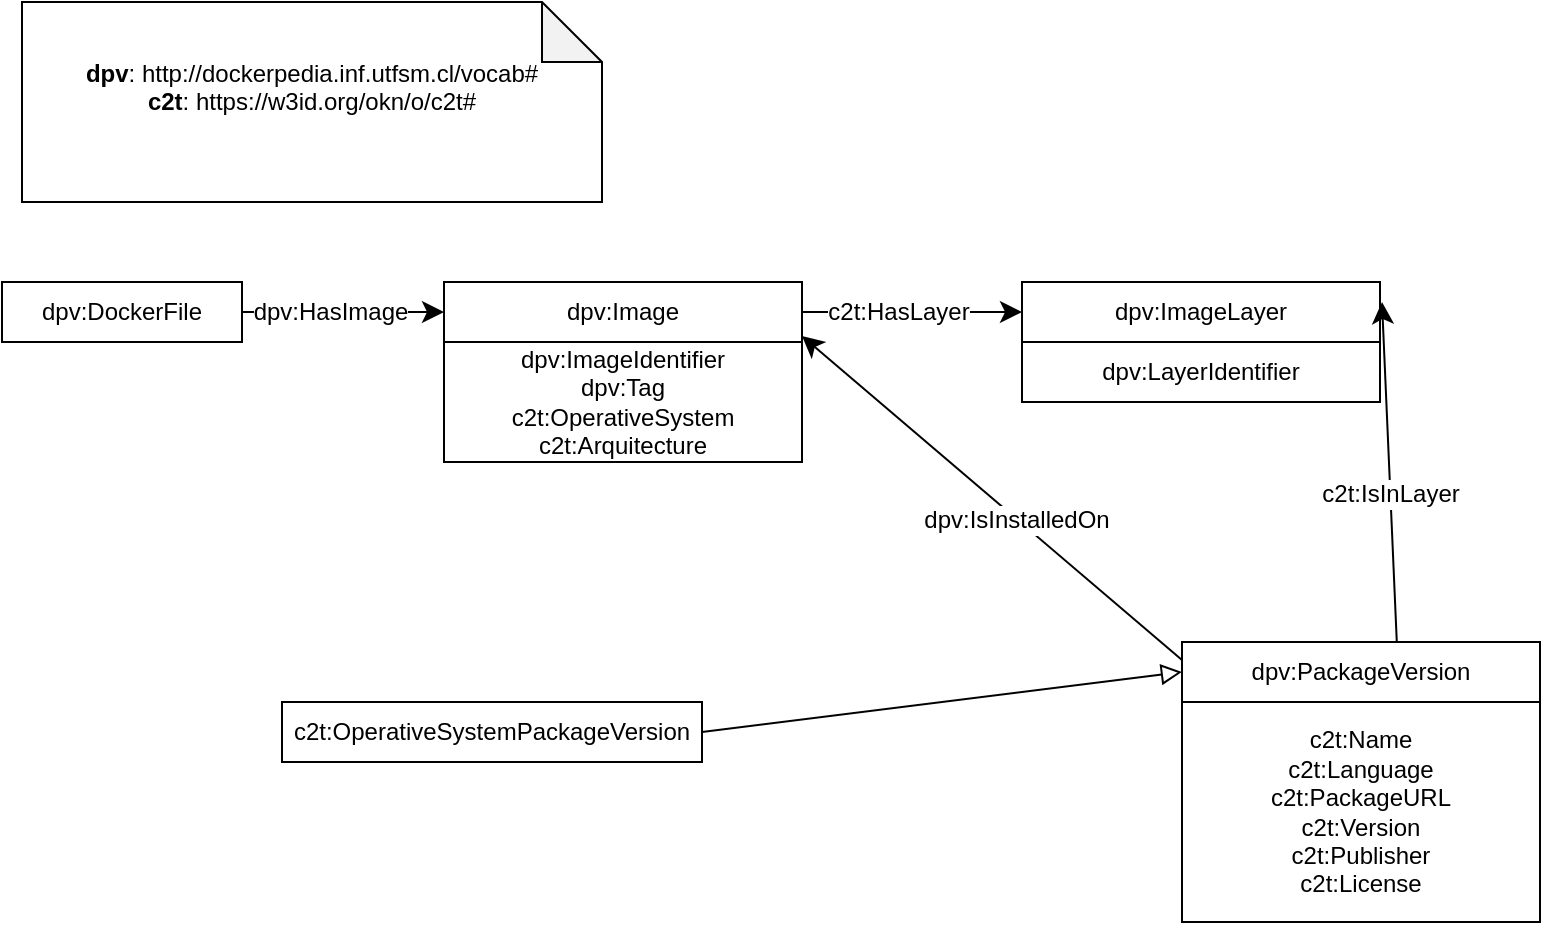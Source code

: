 <mxfile version="20.0.4" type="google"><diagram id="mflm_2lkKmyL6YEAWCGN" name="Page-1"><mxGraphModel dx="1186" dy="646" grid="1" gridSize="10" guides="1" tooltips="1" connect="1" arrows="1" fold="1" page="1" pageScale="1" pageWidth="827" pageHeight="1169" math="0" shadow="0"><root><mxCell id="0"/><mxCell id="1" parent="0"/><mxCell id="ynnAbfy0IaoED8WUiVwr-1" value="dpv:DockerFile" style="rounded=0;whiteSpace=wrap;html=1;snapToPoint=1;points=[[0.1,0],[0.2,0],[0.3,0],[0.4,0],[0.5,0],[0.6,0],[0.7,0],[0.8,0],[0.9,0],[0,0.1],[0,0.3],[0,0.5],[0,0.7],[0,0.9],[0.1,1],[0.2,1],[0.3,1],[0.4,1],[0.5,1],[0.6,1],[0.7,1],[0.8,1],[0.9,1],[1,0.1],[1,0.3],[1,0.5],[1,0.7],[1,0.9]];" parent="1" vertex="1"><mxGeometry x="30" y="180.0" width="120" height="30" as="geometry"/></mxCell><mxCell id="i-JLU4GLdLrdHiigFXeH-3" value="&lt;div&gt;&lt;b&gt;dpv&lt;/b&gt;: http://dockerpedia.inf.utfsm.cl/vocab#&lt;/div&gt;&lt;div&gt;&lt;div&gt;&lt;b&gt;c2t&lt;/b&gt;: https://w3id.org/okn/o/c2t#&lt;/div&gt;&lt;/div&gt;&lt;div&gt;&lt;br&gt;&lt;/div&gt;" style="shape=note;whiteSpace=wrap;html=1;backgroundOutline=1;darkOpacity=0.05;" parent="1" vertex="1"><mxGeometry x="40" y="40" width="290" height="100" as="geometry"/></mxCell><mxCell id="i-JLU4GLdLrdHiigFXeH-5" value="c2t:OperativeSystemPackageVersion" style="rounded=0;whiteSpace=wrap;html=1;snapToPoint=1;points=[[0.1,0],[0.2,0],[0.3,0],[0.4,0],[0.5,0],[0.6,0],[0.7,0],[0.8,0],[0.9,0],[0,0.1],[0,0.3],[0,0.5],[0,0.7],[0,0.9],[0.1,1],[0.2,1],[0.3,1],[0.4,1],[0.5,1],[0.6,1],[0.7,1],[0.8,1],[0.9,1],[1,0.1],[1,0.3],[1,0.5],[1,0.7],[1,0.9]];" parent="1" vertex="1"><mxGeometry x="170" y="390" width="210" height="30" as="geometry"/></mxCell><mxCell id="otelCPc3OrIaJbJQ1xuU-1" value="dpv:ImageIdentifier&lt;br&gt;dpv:Tag&lt;br&gt;c2t:OperativeSystem&lt;br&gt;c2t:Arquitecture" style="rounded=0;whiteSpace=wrap;html=1;snapToPoint=1;points=[[0.1,0],[0.2,0],[0.3,0],[0.4,0],[0.5,0],[0.6,0],[0.7,0],[0.8,0],[0.9,0],[0,0.1],[0,0.3],[0,0.5],[0,0.7],[0,0.9],[0.1,1],[0.2,1],[0.3,1],[0.4,1],[0.5,1],[0.6,1],[0.7,1],[0.8,1],[0.9,1],[1,0.1],[1,0.3],[1,0.5],[1,0.7],[1,0.9]];" parent="1" vertex="1"><mxGeometry x="251" y="210" width="179" height="60" as="geometry"/></mxCell><mxCell id="otelCPc3OrIaJbJQ1xuU-2" value="dpv:Image" style="rounded=0;whiteSpace=wrap;html=1;snapToPoint=1;points=[[0.1,0],[0.2,0],[0.3,0],[0.4,0],[0.5,0],[0.6,0],[0.7,0],[0.8,0],[0.9,0],[0,0.1],[0,0.3],[0,0.5],[0,0.7],[0,0.9],[0.1,1],[0.2,1],[0.3,1],[0.4,1],[0.5,1],[0.6,1],[0.7,1],[0.8,1],[0.9,1],[1,0.1],[1,0.3],[1,0.5],[1,0.7],[1,0.9]];" parent="1" vertex="1"><mxGeometry x="251" y="180.0" width="179" height="30" as="geometry"/></mxCell><mxCell id="otelCPc3OrIaJbJQ1xuU-3" value="dpv:LayerIdentifier" style="rounded=0;whiteSpace=wrap;html=1;snapToPoint=1;points=[[0.1,0],[0.2,0],[0.3,0],[0.4,0],[0.5,0],[0.6,0],[0.7,0],[0.8,0],[0.9,0],[0,0.1],[0,0.3],[0,0.5],[0,0.7],[0,0.9],[0.1,1],[0.2,1],[0.3,1],[0.4,1],[0.5,1],[0.6,1],[0.7,1],[0.8,1],[0.9,1],[1,0.1],[1,0.3],[1,0.5],[1,0.7],[1,0.9]];" parent="1" vertex="1"><mxGeometry x="540" y="210.0" width="179" height="30" as="geometry"/></mxCell><mxCell id="otelCPc3OrIaJbJQ1xuU-4" value="dpv:ImageLayer" style="rounded=0;whiteSpace=wrap;html=1;snapToPoint=1;points=[[0.1,0],[0.2,0],[0.3,0],[0.4,0],[0.5,0],[0.6,0],[0.7,0],[0.8,0],[0.9,0],[0,0.1],[0,0.3],[0,0.5],[0,0.7],[0,0.9],[0.1,1],[0.2,1],[0.3,1],[0.4,1],[0.5,1],[0.6,1],[0.7,1],[0.8,1],[0.9,1],[1,0.1],[1,0.3],[1,0.5],[1,0.7],[1,0.9]];" parent="1" vertex="1"><mxGeometry x="540" y="180.0" width="179" height="30" as="geometry"/></mxCell><mxCell id="otelCPc3OrIaJbJQ1xuU-6" value="c2t:Name&lt;br&gt;c2t:Language&lt;br&gt;c2t:PackageURL&lt;br&gt;c2t:Version&lt;br&gt;c2t:Publisher&lt;br&gt;c2t:License" style="rounded=0;whiteSpace=wrap;html=1;snapToPoint=1;points=[[0.1,0],[0.2,0],[0.3,0],[0.4,0],[0.5,0],[0.6,0],[0.7,0],[0.8,0],[0.9,0],[0,0.1],[0,0.3],[0,0.5],[0,0.7],[0,0.9],[0.1,1],[0.2,1],[0.3,1],[0.4,1],[0.5,1],[0.6,1],[0.7,1],[0.8,1],[0.9,1],[1,0.1],[1,0.3],[1,0.5],[1,0.7],[1,0.9]];" parent="1" vertex="1"><mxGeometry x="620" y="390" width="179" height="110" as="geometry"/></mxCell><mxCell id="otelCPc3OrIaJbJQ1xuU-7" value="dpv:PackageVersion" style="rounded=0;whiteSpace=wrap;html=1;snapToPoint=1;points=[[0.1,0],[0.2,0],[0.3,0],[0.4,0],[0.5,0],[0.6,0],[0.7,0],[0.8,0],[0.9,0],[0,0.1],[0,0.3],[0,0.5],[0,0.7],[0,0.9],[0.1,1],[0.2,1],[0.3,1],[0.4,1],[0.5,1],[0.6,1],[0.7,1],[0.8,1],[0.9,1],[1,0.1],[1,0.3],[1,0.5],[1,0.7],[1,0.9]];" parent="1" vertex="1"><mxGeometry x="620" y="360.0" width="179" height="30" as="geometry"/></mxCell><mxCell id="KQOHaqvcbEtSeWsuIo5N-1" value="" style="endArrow=classic;html=1;exitX=1;exitY=0.5;exitDx=0;exitDy=0;endSize=8;arcSize=0;rounded=0;entryX=0;entryY=0.5;entryDx=0;entryDy=0;" parent="1" source="ynnAbfy0IaoED8WUiVwr-1" target="otelCPc3OrIaJbJQ1xuU-2" edge="1"><mxGeometry width="50" height="50" relative="1" as="geometry"><mxPoint x="340" y="320" as="sourcePoint"/><mxPoint x="537" y="320" as="targetPoint"/></mxGeometry></mxCell><mxCell id="KQOHaqvcbEtSeWsuIo5N-2" value="dpv:HasImage" style="text;html=1;align=center;verticalAlign=middle;resizable=0;points=[];labelBackgroundColor=#ffffff;" parent="KQOHaqvcbEtSeWsuIo5N-1" connectable="0" vertex="1"><mxGeometry x="-0.127" relative="1" as="geometry"><mxPoint as="offset"/></mxGeometry></mxCell><mxCell id="KQOHaqvcbEtSeWsuIo5N-4" value="" style="endArrow=classic;html=1;endSize=8;arcSize=0;rounded=0;exitX=1;exitY=0.5;exitDx=0;exitDy=0;entryX=0;entryY=0.5;entryDx=0;entryDy=0;" parent="1" source="otelCPc3OrIaJbJQ1xuU-2" target="otelCPc3OrIaJbJQ1xuU-4" edge="1"><mxGeometry width="50" height="50" relative="1" as="geometry"><mxPoint x="470" y="140" as="sourcePoint"/><mxPoint x="480" y="140" as="targetPoint"/></mxGeometry></mxCell><mxCell id="KQOHaqvcbEtSeWsuIo5N-5" value="c2t:HasLayer" style="text;html=1;align=center;verticalAlign=middle;resizable=0;points=[];labelBackgroundColor=#ffffff;" parent="KQOHaqvcbEtSeWsuIo5N-4" connectable="0" vertex="1"><mxGeometry x="-0.127" relative="1" as="geometry"><mxPoint as="offset"/></mxGeometry></mxCell><mxCell id="KQOHaqvcbEtSeWsuIo5N-6" value="" style="endArrow=classic;html=1;exitX=0.6;exitY=0;exitDx=0;exitDy=0;endSize=8;arcSize=0;rounded=0;" parent="1" source="otelCPc3OrIaJbJQ1xuU-7" edge="1"><mxGeometry width="50" height="50" relative="1" as="geometry"><mxPoint x="170" y="245.0" as="sourcePoint"/><mxPoint x="720" y="190" as="targetPoint"/></mxGeometry></mxCell><mxCell id="KQOHaqvcbEtSeWsuIo5N-7" value="c2t:IsInLayer" style="text;html=1;align=center;verticalAlign=middle;resizable=0;points=[];labelBackgroundColor=#ffffff;" parent="KQOHaqvcbEtSeWsuIo5N-6" connectable="0" vertex="1"><mxGeometry x="-0.127" relative="1" as="geometry"><mxPoint as="offset"/></mxGeometry></mxCell><mxCell id="KQOHaqvcbEtSeWsuIo5N-10" value="" style="endArrow=classic;html=1;exitX=0;exitY=0.3;exitDx=0;exitDy=0;entryX=1;entryY=0.9;entryDx=0;entryDy=0;endSize=8;arcSize=0;rounded=0;" parent="1" source="otelCPc3OrIaJbJQ1xuU-7" target="otelCPc3OrIaJbJQ1xuU-2" edge="1"><mxGeometry width="50" height="50" relative="1" as="geometry"><mxPoint x="190" y="265.0" as="sourcePoint"/><mxPoint x="330" y="265" as="targetPoint"/></mxGeometry></mxCell><mxCell id="KQOHaqvcbEtSeWsuIo5N-11" value="dpv:IsInstalledOn" style="text;html=1;align=center;verticalAlign=middle;resizable=0;points=[];labelBackgroundColor=#ffffff;" parent="KQOHaqvcbEtSeWsuIo5N-10" connectable="0" vertex="1"><mxGeometry x="-0.127" relative="1" as="geometry"><mxPoint as="offset"/></mxGeometry></mxCell><mxCell id="j2gqTobk6dp1hOYzKXRA-4" value="" style="endArrow=block;html=1;fontColor=#000099;exitX=1;exitY=0.5;exitDx=0;exitDy=0;endFill=0;entryX=0;entryY=0.5;entryDx=0;entryDy=0;endSize=8;arcSize=0;rounded=0;" parent="1" source="i-JLU4GLdLrdHiigFXeH-5" target="otelCPc3OrIaJbJQ1xuU-7" edge="1"><mxGeometry width="50" height="50" relative="1" as="geometry"><mxPoint x="410" y="400" as="sourcePoint"/><mxPoint x="410" y="330" as="targetPoint"/></mxGeometry></mxCell></root></mxGraphModel></diagram></mxfile>